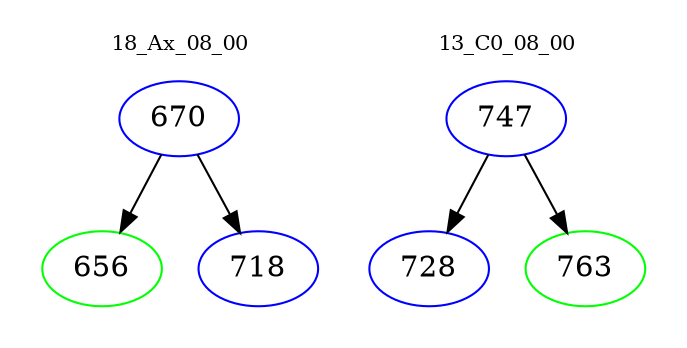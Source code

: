 digraph{
subgraph cluster_0 {
color = white
label = "18_Ax_08_00";
fontsize=10;
T0_670 [label="670", color="blue"]
T0_670 -> T0_656 [color="black"]
T0_656 [label="656", color="green"]
T0_670 -> T0_718 [color="black"]
T0_718 [label="718", color="blue"]
}
subgraph cluster_1 {
color = white
label = "13_C0_08_00";
fontsize=10;
T1_747 [label="747", color="blue"]
T1_747 -> T1_728 [color="black"]
T1_728 [label="728", color="blue"]
T1_747 -> T1_763 [color="black"]
T1_763 [label="763", color="green"]
}
}
